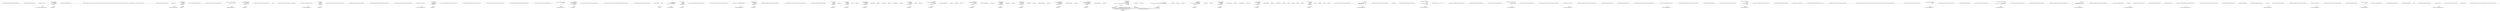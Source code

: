 digraph  {
m0_109 [cluster="CommandLine.Tests.Fakes.FakeOptionsWithSequenceWithoutRange.FakeOptionsWithSequenceWithoutRange()", file="InstanceBuilderTests.cs", label="Entry CommandLine.Tests.Fakes.FakeOptionsWithSequenceWithoutRange.FakeOptionsWithSequenceWithoutRange()", span="7-7"];
m0_41 [cluster="CommandLine.Tests.Unit.Core.InstanceBuilderTests.Parse_int_sequence()", file="InstanceBuilderTests.cs", label="Entry CommandLine.Tests.Unit.Core.InstanceBuilderTests.Parse_int_sequence()", span="94-94"];
m0_42 [cluster="CommandLine.Tests.Unit.Core.InstanceBuilderTests.Parse_int_sequence()", file="InstanceBuilderTests.cs", label="var expectedResult = new[] { 1, 20, 300, 4000 }", span="97-97"];
m0_43 [cluster="CommandLine.Tests.Unit.Core.InstanceBuilderTests.Parse_int_sequence()", file="InstanceBuilderTests.cs", label="var result = InstanceBuilder.Build(\r\n                () => new FakeOptionsWithSequence(),\r\n                new[] { ''--int-seq'', ''1'', ''20'', ''300'', ''4000'' },\r\n                StringComparer.Ordinal,\r\n                CultureInfo.InvariantCulture)", span="100-104"];
m0_44 [cluster="CommandLine.Tests.Unit.Core.InstanceBuilderTests.Parse_int_sequence()", file="InstanceBuilderTests.cs", label="Assert.True(expectedResult.SequenceEqual(result.Value.IntSequence))", span="107-107"];
m0_45 [cluster="CommandLine.Tests.Unit.Core.InstanceBuilderTests.Parse_int_sequence()", file="InstanceBuilderTests.cs", label="Exit CommandLine.Tests.Unit.Core.InstanceBuilderTests.Parse_int_sequence()", span="94-94"];
m0_136 [cluster="CommandLine.Core.InstanceBuilder.Build<T>(System.Func<T>, System.Func<System.Collections.Generic.IEnumerable<string>, System.Collections.Generic.IEnumerable<CommandLine.Core.OptionSpecification>, CommandLine.Core.StatePair<System.Collections.Generic.IEnumerable<CommandLine.Core.Token>>>, System.Collections.Generic.IEnumerable<string>, System.StringComparer, System.Globalization.CultureInfo)", file="InstanceBuilderTests.cs", label="Entry CommandLine.Core.InstanceBuilder.Build<T>(System.Func<T>, System.Func<System.Collections.Generic.IEnumerable<string>, System.Collections.Generic.IEnumerable<CommandLine.Core.OptionSpecification>, CommandLine.Core.StatePair<System.Collections.Generic.IEnumerable<CommandLine.Core.Token>>>, System.Collections.Generic.IEnumerable<string>, System.StringComparer, System.Globalization.CultureInfo)", span="33-33"];
m0_33 [cluster="CommandLine.Tests.Unit.Core.InstanceBuilderTests.Parse_negative_double_value()", file="InstanceBuilderTests.cs", label="Entry CommandLine.Tests.Unit.Core.InstanceBuilderTests.Parse_negative_double_value()", span="75-75"];
m0_34 [cluster="CommandLine.Tests.Unit.Core.InstanceBuilderTests.Parse_negative_double_value()", file="InstanceBuilderTests.cs", label="var expectedResult = -.123D", span="78-78"];
m0_35 [cluster="CommandLine.Tests.Unit.Core.InstanceBuilderTests.Parse_negative_double_value()", file="InstanceBuilderTests.cs", label="var result = InstanceBuilder.Build(\r\n                () => new FakeOptionsWithDouble(),\r\n                new[] { ''-0.123'' },\r\n                StringComparer.Ordinal,\r\n                CultureInfo.InvariantCulture)", span="81-85"];
m0_36 [cluster="CommandLine.Tests.Unit.Core.InstanceBuilderTests.Parse_negative_double_value()", file="InstanceBuilderTests.cs", label="Assert.Equal(expectedResult, result.Value.DoubleValue)", span="88-88"];
m0_37 [cluster="CommandLine.Tests.Unit.Core.InstanceBuilderTests.Parse_negative_double_value()", file="InstanceBuilderTests.cs", label="Exit CommandLine.Tests.Unit.Core.InstanceBuilderTests.Parse_negative_double_value()", span="75-75"];
m0_104 [cluster="CommandLine.Tests.Unit.Core.InstanceBuilderTests.Parse_sequence_value_without_range_constraints()", file="InstanceBuilderTests.cs", label="Entry CommandLine.Tests.Unit.Core.InstanceBuilderTests.Parse_sequence_value_without_range_constraints()", span="243-243"];
m0_105 [cluster="CommandLine.Tests.Unit.Core.InstanceBuilderTests.Parse_sequence_value_without_range_constraints()", file="InstanceBuilderTests.cs", label="var expectedResult = new FakeOptionsWithSequenceWithoutRange\r\n                {\r\n                    LongSequence = new[] { 1L, 2L, 3L, 4L, 5L, 6L }\r\n                }", span="246-249"];
m0_106 [cluster="CommandLine.Tests.Unit.Core.InstanceBuilderTests.Parse_sequence_value_without_range_constraints()", file="InstanceBuilderTests.cs", label="var result = InstanceBuilder.Build(\r\n                () => new FakeOptionsWithSequenceWithoutRange(),\r\n                new[] { ''1'', ''2'', ''3'', ''4'', ''5'', ''6'' },\r\n                StringComparer.Ordinal,\r\n                CultureInfo.InvariantCulture)", span="252-256"];
m0_107 [cluster="CommandLine.Tests.Unit.Core.InstanceBuilderTests.Parse_sequence_value_without_range_constraints()", file="InstanceBuilderTests.cs", label="expectedResult.ShouldBeEquivalentTo(result.Value)", span="259-259"];
m0_108 [cluster="CommandLine.Tests.Unit.Core.InstanceBuilderTests.Parse_sequence_value_without_range_constraints()", file="InstanceBuilderTests.cs", label="Exit CommandLine.Tests.Unit.Core.InstanceBuilderTests.Parse_sequence_value_without_range_constraints()", span="243-243"];
m0_11 [cluster="Unk.True", file="InstanceBuilderTests.cs", label="Entry Unk.True", span=""];
m0_197 [cluster="CommandLine.Tests.Unit.Core.InstanceBuilderTests.Wrong_range_in_sequence_gererates_SequenceOutOfRangeError()", file="InstanceBuilderTests.cs", label="Entry CommandLine.Tests.Unit.Core.InstanceBuilderTests.Wrong_range_in_sequence_gererates_SequenceOutOfRangeError()", span="444-444"];
m0_198 [cluster="CommandLine.Tests.Unit.Core.InstanceBuilderTests.Wrong_range_in_sequence_gererates_SequenceOutOfRangeError()", file="InstanceBuilderTests.cs", label="var expectedResult = new[] { new SequenceOutOfRangeError(new NameInfo(''i'', '''')) }", span="447-447"];
m0_199 [cluster="CommandLine.Tests.Unit.Core.InstanceBuilderTests.Wrong_range_in_sequence_gererates_SequenceOutOfRangeError()", file="InstanceBuilderTests.cs", label="var result = InstanceBuilder.Build(\r\n                () => new FakeOptions(),\r\n                new [] { ''-i'', ''10'' },\r\n                StringComparer.Ordinal,\r\n                CultureInfo.InvariantCulture)", span="450-454"];
m0_200 [cluster="CommandLine.Tests.Unit.Core.InstanceBuilderTests.Wrong_range_in_sequence_gererates_SequenceOutOfRangeError()", file="InstanceBuilderTests.cs", label="Assert.True(expectedResult.SequenceEqual(result.Errors))", span="457-457"];
m0_201 [cluster="CommandLine.Tests.Unit.Core.InstanceBuilderTests.Wrong_range_in_sequence_gererates_SequenceOutOfRangeError()", file="InstanceBuilderTests.cs", label="Exit CommandLine.Tests.Unit.Core.InstanceBuilderTests.Wrong_range_in_sequence_gererates_SequenceOutOfRangeError()", span="444-444"];
m0_184 [cluster="CommandLine.MissingRequiredOptionError.MissingRequiredOptionError(CommandLine.NameInfo)", file="InstanceBuilderTests.cs", label="Entry CommandLine.MissingRequiredOptionError.MissingRequiredOptionError(CommandLine.NameInfo)", span="283-283"];
m0_74 [cluster="CommandLine.Tests.Fakes.FakeOptionsWithSequenceAndOnlyMaxConstraint.FakeOptionsWithSequenceAndOnlyMaxConstraint()", file="InstanceBuilderTests.cs", label="Entry CommandLine.Tests.Fakes.FakeOptionsWithSequenceAndOnlyMaxConstraint.FakeOptionsWithSequenceAndOnlyMaxConstraint()", span="7-7"];
m0_206 [cluster="CommandLine.Tests.Unit.Core.InstanceBuilderTests.Parse_unknown_long_option_gererates_UnknownOptionError()", file="InstanceBuilderTests.cs", label="Entry CommandLine.Tests.Unit.Core.InstanceBuilderTests.Parse_unknown_long_option_gererates_UnknownOptionError()", span="463-463"];
m0_207 [cluster="CommandLine.Tests.Unit.Core.InstanceBuilderTests.Parse_unknown_long_option_gererates_UnknownOptionError()", file="InstanceBuilderTests.cs", label="var expectedResult = new[] { new UnknownOptionError(''xyz'') }", span="466-466"];
m0_208 [cluster="CommandLine.Tests.Unit.Core.InstanceBuilderTests.Parse_unknown_long_option_gererates_UnknownOptionError()", file="InstanceBuilderTests.cs", label="var result = InstanceBuilder.Build(\r\n                () => new FakeOptions(),\r\n                new[] { ''--stringvalue'', ''abc'', ''--xyz'' },\r\n                StringComparer.Ordinal,\r\n                CultureInfo.InvariantCulture)", span="469-473"];
m0_209 [cluster="CommandLine.Tests.Unit.Core.InstanceBuilderTests.Parse_unknown_long_option_gererates_UnknownOptionError()", file="InstanceBuilderTests.cs", label="Assert.True(expectedResult.SequenceEqual(result.Errors))", span="476-476"];
m0_210 [cluster="CommandLine.Tests.Unit.Core.InstanceBuilderTests.Parse_unknown_long_option_gererates_UnknownOptionError()", file="InstanceBuilderTests.cs", label="Exit CommandLine.Tests.Unit.Core.InstanceBuilderTests.Parse_unknown_long_option_gererates_UnknownOptionError()", span="463-463"];
m0_67 [cluster="CommandLine.Tests.Unit.Core.InstanceBuilderTests.Parse_string_sequence_with_only_max_constraint(string[], string[])", file="InstanceBuilderTests.cs", label="Entry CommandLine.Tests.Unit.Core.InstanceBuilderTests.Parse_string_sequence_with_only_max_constraint(string[], string[])", span="159-159"];
m0_70 [cluster="CommandLine.Tests.Unit.Core.InstanceBuilderTests.Parse_string_sequence_with_only_max_constraint(string[], string[])", file="InstanceBuilderTests.cs", label="Exit CommandLine.Tests.Unit.Core.InstanceBuilderTests.Parse_string_sequence_with_only_max_constraint(string[], string[])", span="159-159"];
m0_66 [cluster="CommandLine.Tests.Fakes.FakeOptionsWithSequenceAndOnlyMinConstraint.FakeOptionsWithSequenceAndOnlyMinConstraint()", file="InstanceBuilderTests.cs", label="Entry CommandLine.Tests.Fakes.FakeOptionsWithSequenceAndOnlyMinConstraint.FakeOptionsWithSequenceAndOnlyMinConstraint()", span="7-7"];
m0_171 [cluster="CommandLine.Tests.Unit.Core.InstanceBuilderTests.Two_required_options_at_the_same_set_and_both_are_true()", file="InstanceBuilderTests.cs", label="Entry CommandLine.Tests.Unit.Core.InstanceBuilderTests.Two_required_options_at_the_same_set_and_both_are_true()", span="386-386"];
m0_172 [cluster="CommandLine.Tests.Unit.Core.InstanceBuilderTests.Two_required_options_at_the_same_set_and_both_are_true()", file="InstanceBuilderTests.cs", label="var expectedResult = new FakeOptionWithRequiredAndSet {\r\n                FtpUrl = ''str1'',\r\n                WebUrl = ''str2''\r\n            }", span="388-391"];
m0_173 [cluster="CommandLine.Tests.Unit.Core.InstanceBuilderTests.Two_required_options_at_the_same_set_and_both_are_true()", file="InstanceBuilderTests.cs", label="var result = InstanceBuilder.Build(\r\n                () => new FakeOptionWithRequiredAndSet(),\r\n                new[] { ''--ftpurl'', ''str1'', ''--weburl'', ''str2'' },\r\n                StringComparer.Ordinal,\r\n                CultureInfo.InvariantCulture)", span="393-397"];
m0_174 [cluster="CommandLine.Tests.Unit.Core.InstanceBuilderTests.Two_required_options_at_the_same_set_and_both_are_true()", file="InstanceBuilderTests.cs", label="expectedResult.ShouldBeEquivalentTo(result.Value)", span="400-400"];
m0_175 [cluster="CommandLine.Tests.Unit.Core.InstanceBuilderTests.Two_required_options_at_the_same_set_and_both_are_true()", file="InstanceBuilderTests.cs", label="Exit CommandLine.Tests.Unit.Core.InstanceBuilderTests.Two_required_options_at_the_same_set_and_both_are_true()", span="386-386"];
m0_151 [cluster="CommandLine.Core.NameLookup.Contains(string, System.Collections.Generic.IEnumerable<CommandLine.Core.OptionSpecification>, System.StringComparer)", file="InstanceBuilderTests.cs", label="Entry CommandLine.Core.NameLookup.Contains(string, System.Collections.Generic.IEnumerable<CommandLine.Core.OptionSpecification>, System.StringComparer)", span="12-12"];
m0_0 [cluster="CommandLine.Tests.Unit.Core.InstanceBuilderTests.Explicit_help_request_generates_help_requested_error()", file="InstanceBuilderTests.cs", label="Entry CommandLine.Tests.Unit.Core.InstanceBuilderTests.Explicit_help_request_generates_help_requested_error()", span="15-15"];
m0_1 [cluster="CommandLine.Tests.Unit.Core.InstanceBuilderTests.Explicit_help_request_generates_help_requested_error()", file="InstanceBuilderTests.cs", label="var fakeOptions = new FakeOptions()", span="18-18"];
m0_2 [cluster="CommandLine.Tests.Unit.Core.InstanceBuilderTests.Explicit_help_request_generates_help_requested_error()", file="InstanceBuilderTests.cs", label="var expectedResult = ParserResult.Create(\r\n                ParserResultType.Options,\r\n                fakeOptions, new Error[] { new HelpRequestedError() })", span="19-21"];
m0_3 [cluster="CommandLine.Tests.Unit.Core.InstanceBuilderTests.Explicit_help_request_generates_help_requested_error()", file="InstanceBuilderTests.cs", label="var result = InstanceBuilder.Build(\r\n                () => fakeOptions,\r\n                new[] { ''--help'' },\r\n                StringComparer.Ordinal,\r\n                CultureInfo.InvariantCulture)", span="24-28"];
m0_4 [cluster="CommandLine.Tests.Unit.Core.InstanceBuilderTests.Explicit_help_request_generates_help_requested_error()", file="InstanceBuilderTests.cs", label="Assert.True(expectedResult.Equals(result))", span="31-31"];
m0_5 [cluster="CommandLine.Tests.Unit.Core.InstanceBuilderTests.Explicit_help_request_generates_help_requested_error()", file="InstanceBuilderTests.cs", label="Exit CommandLine.Tests.Unit.Core.InstanceBuilderTests.Explicit_help_request_generates_help_requested_error()", span="15-15"];
m0_188 [cluster="CommandLine.Tests.Unit.Core.InstanceBuilderTests.Omitting_required_option_gererates_MissingRequiredOptionError()", file="InstanceBuilderTests.cs", label="Entry CommandLine.Tests.Unit.Core.InstanceBuilderTests.Omitting_required_option_gererates_MissingRequiredOptionError()", span="425-425"];
m0_189 [cluster="CommandLine.Tests.Unit.Core.InstanceBuilderTests.Omitting_required_option_gererates_MissingRequiredOptionError()", file="InstanceBuilderTests.cs", label="var expectedResult = new[] { new MissingRequiredOptionError(new NameInfo('''', ''str'')) }", span="428-428"];
m0_190 [cluster="CommandLine.Tests.Unit.Core.InstanceBuilderTests.Omitting_required_option_gererates_MissingRequiredOptionError()", file="InstanceBuilderTests.cs", label="var result = InstanceBuilder.Build(\r\n                () => new FakeOptionWithRequired(),\r\n                new string[] { },\r\n                StringComparer.Ordinal,\r\n                CultureInfo.InvariantCulture)", span="431-435"];
m0_191 [cluster="CommandLine.Tests.Unit.Core.InstanceBuilderTests.Omitting_required_option_gererates_MissingRequiredOptionError()", file="InstanceBuilderTests.cs", label="Assert.True(expectedResult.SequenceEqual(result.Errors))", span="438-438"];
m0_192 [cluster="CommandLine.Tests.Unit.Core.InstanceBuilderTests.Omitting_required_option_gererates_MissingRequiredOptionError()", file="InstanceBuilderTests.cs", label="Exit CommandLine.Tests.Unit.Core.InstanceBuilderTests.Omitting_required_option_gererates_MissingRequiredOptionError()", span="425-425"];
m0_8 [cluster="CommandLine.ParserResult.Create<T>(CommandLine.ParserResultType, T, System.Collections.Generic.IEnumerable<CommandLine.Error>)", file="InstanceBuilderTests.cs", label="Entry CommandLine.ParserResult.Create<T>(CommandLine.ParserResultType, T, System.Collections.Generic.IEnumerable<CommandLine.Error>)", span="103-103"];
m0_202 [cluster="CommandLine.SequenceOutOfRangeError.SequenceOutOfRangeError(CommandLine.NameInfo)", file="InstanceBuilderTests.cs", label="Entry CommandLine.SequenceOutOfRangeError.SequenceOutOfRangeError(CommandLine.NameInfo)", span="316-316"];
m0_228 [cluster="lambda expression", file="InstanceBuilderTests.cs", label="Entry lambda expression", span="508-508"];
m0_13 [cluster="lambda expression", file="InstanceBuilderTests.cs", label=fakeOptions, span="25-25"];
m0_12 [cluster="lambda expression", file="InstanceBuilderTests.cs", label="Entry lambda expression", span="25-25"];
m0_14 [cluster="lambda expression", file="InstanceBuilderTests.cs", label="Exit lambda expression", span="25-25"];
m0_21 [cluster="lambda expression", file="InstanceBuilderTests.cs", label="Entry lambda expression", span="44-44"];
m0_22 [cluster="lambda expression", file="InstanceBuilderTests.cs", label="new FakeOptions()", span="44-44"];
m0_23 [cluster="lambda expression", file="InstanceBuilderTests.cs", label="Exit lambda expression", span="44-44"];
m0_29 [cluster="lambda expression", file="InstanceBuilderTests.cs", label="Entry lambda expression", span="63-63"];
m0_30 [cluster="lambda expression", file="InstanceBuilderTests.cs", label="new FakeOptionsWithDouble()", span="63-63"];
m0_31 [cluster="lambda expression", file="InstanceBuilderTests.cs", label="Exit lambda expression", span="63-63"];
m0_38 [cluster="lambda expression", file="InstanceBuilderTests.cs", label="Entry lambda expression", span="82-82"];
m0_39 [cluster="lambda expression", file="InstanceBuilderTests.cs", label="new FakeOptionsWithDouble()", span="82-82"];
m0_40 [cluster="lambda expression", file="InstanceBuilderTests.cs", label="Exit lambda expression", span="82-82"];
m0_47 [cluster="lambda expression", file="InstanceBuilderTests.cs", label="Entry lambda expression", span="101-101"];
m0_48 [cluster="lambda expression", file="InstanceBuilderTests.cs", label="new FakeOptionsWithSequence()", span="101-101"];
m0_49 [cluster="lambda expression", file="InstanceBuilderTests.cs", label="Exit lambda expression", span="101-101"];
m0_56 [cluster="lambda expression", file="InstanceBuilderTests.cs", label="Entry lambda expression", span="120-120"];
m0_57 [cluster="lambda expression", file="InstanceBuilderTests.cs", label="new FakeOptions()", span="120-120"];
m0_58 [cluster="lambda expression", file="InstanceBuilderTests.cs", label="Exit lambda expression", span="120-120"];
m0_63 [cluster="lambda expression", file="InstanceBuilderTests.cs", label="Entry lambda expression", span="143-143"];
m0_64 [cluster="lambda expression", file="InstanceBuilderTests.cs", label="new FakeOptionsWithSequenceAndOnlyMinConstraint()", span="143-143"];
m0_65 [cluster="lambda expression", file="InstanceBuilderTests.cs", label="Exit lambda expression", span="143-143"];
m0_71 [cluster="lambda expression", file="InstanceBuilderTests.cs", label="Entry lambda expression", span="165-165"];
m0_73 [cluster="lambda expression", file="InstanceBuilderTests.cs", label="Exit lambda expression", span="165-165"];
m0_82 [cluster="lambda expression", file="InstanceBuilderTests.cs", label="Entry lambda expression", span="184-184"];
m0_83 [cluster="lambda expression", file="InstanceBuilderTests.cs", label="new FakeOptionsWithSequenceAndOnlyMinConstraint()", span="184-184"];
m0_84 [cluster="lambda expression", file="InstanceBuilderTests.cs", label="Exit lambda expression", span="184-184"];
m0_92 [cluster="lambda expression", file="InstanceBuilderTests.cs", label="Entry lambda expression", span="206-206"];
m0_93 [cluster="lambda expression", file="InstanceBuilderTests.cs", label="new FakeOptionsWithEnum()", span="206-206"];
m0_94 [cluster="lambda expression", file="InstanceBuilderTests.cs", label="Exit lambda expression", span="206-206"];
m0_101 [cluster="lambda expression", file="InstanceBuilderTests.cs", label="Entry lambda expression", span="231-231"];
m0_102 [cluster="lambda expression", file="InstanceBuilderTests.cs", label="new FakeOptionsWithValues()", span="231-231"];
m0_103 [cluster="lambda expression", file="InstanceBuilderTests.cs", label="Exit lambda expression", span="231-231"];
m0_110 [cluster="lambda expression", file="InstanceBuilderTests.cs", label="Entry lambda expression", span="253-253"];
m0_111 [cluster="lambda expression", file="InstanceBuilderTests.cs", label="new FakeOptionsWithSequenceWithoutRange()", span="253-253"];
m0_112 [cluster="lambda expression", file="InstanceBuilderTests.cs", label="Exit lambda expression", span="253-253"];
m0_119 [cluster="lambda expression", file="InstanceBuilderTests.cs", label="Entry lambda expression", span="276-276"];
m0_120 [cluster="lambda expression", file="InstanceBuilderTests.cs", label="new FakeOptionsWithSequenceAndSeparator()", span="276-276"];
m0_121 [cluster="lambda expression", file="InstanceBuilderTests.cs", label="Exit lambda expression", span="276-276"];
m0_127 [cluster="lambda expression", file="InstanceBuilderTests.cs", label="Entry lambda expression", span="299-299"];
m0_128 [cluster="lambda expression", file="InstanceBuilderTests.cs", label="new FakeOptionsWithSequenceAndSeparator()", span="299-299"];
m0_129 [cluster="lambda expression", file="InstanceBuilderTests.cs", label="Exit lambda expression", span="299-299"];
m0_137 [cluster="lambda expression", file="InstanceBuilderTests.cs", label="Entry lambda expression", span="328-328"];
m0_140 [cluster="lambda expression", file="InstanceBuilderTests.cs", label="Entry lambda expression", span="329-331"];
m0_138 [cluster="lambda expression", file="InstanceBuilderTests.cs", label="new FakeOptionsWithValues()", span="328-328"];
m0_139 [cluster="lambda expression", file="InstanceBuilderTests.cs", label="Exit lambda expression", span="328-328"];
m0_141 [cluster="lambda expression", file="InstanceBuilderTests.cs", label="Tokenizer.PreprocessDashDash(a,\r\n                        args => Tokenizer.Tokenize(args, name => NameLookup.Contains(name, optionSpecs, StringComparer.Ordinal)))", span="330-331"];
m0_145 [cluster="lambda expression", file="InstanceBuilderTests.cs", label="Tokenizer.Tokenize(args, name => NameLookup.Contains(name, optionSpecs, StringComparer.Ordinal))", span="331-331"];
m0_149 [cluster="lambda expression", file="InstanceBuilderTests.cs", label="NameLookup.Contains(name, optionSpecs, StringComparer.Ordinal)", span="331-331"];
m0_142 [cluster="lambda expression", file="InstanceBuilderTests.cs", label="Exit lambda expression", span="329-331"];
m0_144 [cluster="lambda expression", file="InstanceBuilderTests.cs", label="Entry lambda expression", span="331-331"];
m0_146 [cluster="lambda expression", file="InstanceBuilderTests.cs", label="Exit lambda expression", span="331-331"];
m0_148 [cluster="lambda expression", file="InstanceBuilderTests.cs", label="Entry lambda expression", span="331-331"];
m0_150 [cluster="lambda expression", file="InstanceBuilderTests.cs", label="Exit lambda expression", span="331-331"];
m0_158 [cluster="lambda expression", file="InstanceBuilderTests.cs", label="Entry lambda expression", span="354-354"];
m0_159 [cluster="lambda expression", file="InstanceBuilderTests.cs", label="new FakeOptionsWithSets()", span="354-354"];
m0_160 [cluster="lambda expression", file="InstanceBuilderTests.cs", label="Exit lambda expression", span="354-354"];
m0_168 [cluster="lambda expression", file="InstanceBuilderTests.cs", label="Entry lambda expression", span="374-374"];
m0_169 [cluster="lambda expression", file="InstanceBuilderTests.cs", label="new FakeOptionWithRequiredAndSet()", span="374-374"];
m0_170 [cluster="lambda expression", file="InstanceBuilderTests.cs", label="Exit lambda expression", span="374-374"];
m0_176 [cluster="lambda expression", file="InstanceBuilderTests.cs", label="Entry lambda expression", span="394-394"];
m0_177 [cluster="lambda expression", file="InstanceBuilderTests.cs", label="new FakeOptionWithRequiredAndSet()", span="394-394"];
m0_178 [cluster="lambda expression", file="InstanceBuilderTests.cs", label="Exit lambda expression", span="394-394"];
m0_185 [cluster="lambda expression", file="InstanceBuilderTests.cs", label="Entry lambda expression", span="414-414"];
m0_186 [cluster="lambda expression", file="InstanceBuilderTests.cs", label="new FakeOptionWithRequiredAndSet()", span="414-414"];
m0_187 [cluster="lambda expression", file="InstanceBuilderTests.cs", label="Exit lambda expression", span="414-414"];
m0_193 [cluster="lambda expression", file="InstanceBuilderTests.cs", label="Entry lambda expression", span="432-432"];
m0_194 [cluster="lambda expression", file="InstanceBuilderTests.cs", label="new FakeOptionWithRequired()", span="432-432"];
m0_195 [cluster="lambda expression", file="InstanceBuilderTests.cs", label="Exit lambda expression", span="432-432"];
m0_203 [cluster="lambda expression", file="InstanceBuilderTests.cs", label="Entry lambda expression", span="451-451"];
m0_204 [cluster="lambda expression", file="InstanceBuilderTests.cs", label="new FakeOptions()", span="451-451"];
m0_205 [cluster="lambda expression", file="InstanceBuilderTests.cs", label="Exit lambda expression", span="451-451"];
m0_212 [cluster="lambda expression", file="InstanceBuilderTests.cs", label="Entry lambda expression", span="470-470"];
m0_213 [cluster="lambda expression", file="InstanceBuilderTests.cs", label="new FakeOptions()", span="470-470"];
m0_214 [cluster="lambda expression", file="InstanceBuilderTests.cs", label="Exit lambda expression", span="470-470"];
m0_220 [cluster="lambda expression", file="InstanceBuilderTests.cs", label="Entry lambda expression", span="489-489"];
m0_221 [cluster="lambda expression", file="InstanceBuilderTests.cs", label="new FakeOptions()", span="489-489"];
m0_222 [cluster="lambda expression", file="InstanceBuilderTests.cs", label="Exit lambda expression", span="489-489"];
m0_229 [cluster="lambda expression", file="InstanceBuilderTests.cs", label="new FakeOptions()", span="508-508"];
m0_230 [cluster="lambda expression", file="InstanceBuilderTests.cs", label="Exit lambda expression", span="508-508"];
m0_179 [cluster="CommandLine.Tests.Unit.Core.InstanceBuilderTests.Two_required_options_at_the_same_set_and_none_are_true()", file="InstanceBuilderTests.cs", label="Entry CommandLine.Tests.Unit.Core.InstanceBuilderTests.Two_required_options_at_the_same_set_and_none_are_true()", span="405-405"];
m0_180 [cluster="CommandLine.Tests.Unit.Core.InstanceBuilderTests.Two_required_options_at_the_same_set_and_none_are_true()", file="InstanceBuilderTests.cs", label="var expectedResult = new[]\r\n            {\r\n                new MissingRequiredOptionError(new NameInfo('''', ''ftpurl'')),\r\n                new MissingRequiredOptionError(new NameInfo('''', ''weburl''))\r\n            }", span="407-411"];
m0_181 [cluster="CommandLine.Tests.Unit.Core.InstanceBuilderTests.Two_required_options_at_the_same_set_and_none_are_true()", file="InstanceBuilderTests.cs", label="var result = InstanceBuilder.Build(\r\n                () => new FakeOptionWithRequiredAndSet(),\r\n                new[] {''''},\r\n                StringComparer.Ordinal,\r\n                CultureInfo.InvariantCulture)", span="413-417"];
m0_182 [cluster="CommandLine.Tests.Unit.Core.InstanceBuilderTests.Two_required_options_at_the_same_set_and_none_are_true()", file="InstanceBuilderTests.cs", label="Assert.True(expectedResult.SequenceEqual(result.Errors))", span="420-420"];
m0_183 [cluster="CommandLine.Tests.Unit.Core.InstanceBuilderTests.Two_required_options_at_the_same_set_and_none_are_true()", file="InstanceBuilderTests.cs", label="Exit CommandLine.Tests.Unit.Core.InstanceBuilderTests.Two_required_options_at_the_same_set_and_none_are_true()", span="405-405"];
m0_46 [cluster="Unk.SequenceEqual", file="InstanceBuilderTests.cs", label="Entry Unk.SequenceEqual", span=""];
m0_130 [cluster="CommandLine.Tests.Unit.Core.InstanceBuilderTests.Double_dash_force_subsequent_arguments_as_values()", file="InstanceBuilderTests.cs", label="Entry CommandLine.Tests.Unit.Core.InstanceBuilderTests.Double_dash_force_subsequent_arguments_as_values()", span="314-314"];
m0_131 [cluster="CommandLine.Tests.Unit.Core.InstanceBuilderTests.Double_dash_force_subsequent_arguments_as_values()", file="InstanceBuilderTests.cs", label="var expectedResult = new FakeOptionsWithValues\r\n                {\r\n                    StringValue = ''str1'',\r\n                    LongValue = 10L,\r\n                    StringSequence = new[] { ''-a'', ''--bee'', ''-c'' },\r\n                    IntValue = 20\r\n                }", span="317-323"];
m0_132 [cluster="CommandLine.Tests.Unit.Core.InstanceBuilderTests.Double_dash_force_subsequent_arguments_as_values()", file="InstanceBuilderTests.cs", label="var arguments = new[] { ''--stringvalue'', ''str1'', ''--'', ''10'', ''-a'', ''--bee'', ''-c'', ''20'' }", span="324-324"];
m0_134 [cluster="CommandLine.Tests.Unit.Core.InstanceBuilderTests.Double_dash_force_subsequent_arguments_as_values()", file="InstanceBuilderTests.cs", label="expectedResult.ShouldBeEquivalentTo(result.Value)", span="337-337"];
m0_133 [cluster="CommandLine.Tests.Unit.Core.InstanceBuilderTests.Double_dash_force_subsequent_arguments_as_values()", file="InstanceBuilderTests.cs", label="var result = InstanceBuilder.Build(\r\n                () => new FakeOptionsWithValues(),\r\n                (a, optionSpecs) =>\r\n                    Tokenizer.PreprocessDashDash(a,\r\n                        args => Tokenizer.Tokenize(args, name => NameLookup.Contains(name, optionSpecs, StringComparer.Ordinal))),\r\n                arguments,\r\n                StringComparer.Ordinal,\r\n                CultureInfo.InvariantCulture)", span="327-334"];
m0_135 [cluster="CommandLine.Tests.Unit.Core.InstanceBuilderTests.Double_dash_force_subsequent_arguments_as_values()", file="InstanceBuilderTests.cs", label="Exit CommandLine.Tests.Unit.Core.InstanceBuilderTests.Double_dash_force_subsequent_arguments_as_values()", span="314-314"];
m0_80 [cluster="CommandLine.MissingValueOptionError.MissingValueOptionError(CommandLine.NameInfo)", file="InstanceBuilderTests.cs", label="Entry CommandLine.MissingValueOptionError.MissingValueOptionError(CommandLine.NameInfo)", span="261-261"];
m0_113 [cluster="CommandLine.Tests.Unit.Core.InstanceBuilderTests.Parse_long_sequence_with_separator()", file="InstanceBuilderTests.cs", label="Entry CommandLine.Tests.Unit.Core.InstanceBuilderTests.Parse_long_sequence_with_separator()", span="265-265"];
m0_114 [cluster="CommandLine.Tests.Unit.Core.InstanceBuilderTests.Parse_long_sequence_with_separator()", file="InstanceBuilderTests.cs", label="var expectedResult = new FakeOptionsWithSequenceAndSeparator\r\n                {\r\n                    LongSequence = new[] { 1L, 1234L, 59678L },\r\n                    StringSequence = new string[] { }\r\n                }", span="268-272"];
m0_115 [cluster="CommandLine.Tests.Unit.Core.InstanceBuilderTests.Parse_long_sequence_with_separator()", file="InstanceBuilderTests.cs", label="var result = InstanceBuilder.Build(\r\n                () => new FakeOptionsWithSequenceAndSeparator(),\r\n                new[] { ''--long-seq'', ''1;1234;59678'' },\r\n                StringComparer.Ordinal,\r\n                CultureInfo.InvariantCulture)", span="275-279"];
m0_116 [cluster="CommandLine.Tests.Unit.Core.InstanceBuilderTests.Parse_long_sequence_with_separator()", file="InstanceBuilderTests.cs", label="expectedResult.ShouldBeEquivalentTo(result.Value)", span="282-282"];
m0_117 [cluster="CommandLine.Tests.Unit.Core.InstanceBuilderTests.Parse_long_sequence_with_separator()", file="InstanceBuilderTests.cs", label="Exit CommandLine.Tests.Unit.Core.InstanceBuilderTests.Parse_long_sequence_with_separator()", span="265-265"];
m0_223 [cluster="CommandLine.Tests.Unit.Core.InstanceBuilderTests.Parse_unknown_short_option_in_option_group_gererates_UnknownOptionError()", file="InstanceBuilderTests.cs", label="Entry CommandLine.Tests.Unit.Core.InstanceBuilderTests.Parse_unknown_short_option_in_option_group_gererates_UnknownOptionError()", span="501-501"];
m0_224 [cluster="CommandLine.Tests.Unit.Core.InstanceBuilderTests.Parse_unknown_short_option_in_option_group_gererates_UnknownOptionError()", file="InstanceBuilderTests.cs", label="var expectedResult = new[] { new UnknownOptionError(''z'') }", span="504-504"];
m0_225 [cluster="CommandLine.Tests.Unit.Core.InstanceBuilderTests.Parse_unknown_short_option_in_option_group_gererates_UnknownOptionError()", file="InstanceBuilderTests.cs", label="var result = InstanceBuilder.Build(\r\n                () => new FakeOptions(),\r\n                new[] { ''-zx'' },\r\n                StringComparer.Ordinal,\r\n                CultureInfo.InvariantCulture)", span="507-511"];
m0_226 [cluster="CommandLine.Tests.Unit.Core.InstanceBuilderTests.Parse_unknown_short_option_in_option_group_gererates_UnknownOptionError()", file="InstanceBuilderTests.cs", label="Assert.True(expectedResult.SequenceEqual(result.Errors))", span="514-514"];
m0_227 [cluster="CommandLine.Tests.Unit.Core.InstanceBuilderTests.Parse_unknown_short_option_in_option_group_gererates_UnknownOptionError()", file="InstanceBuilderTests.cs", label="Exit CommandLine.Tests.Unit.Core.InstanceBuilderTests.Parse_unknown_short_option_in_option_group_gererates_UnknownOptionError()", span="501-501"];
m0_10 [cluster="CommandLine.ParserResult<T>.Equals(CommandLine.ParserResult<T>)", file="InstanceBuilderTests.cs", label="Entry CommandLine.ParserResult<T>.Equals(CommandLine.ParserResult<T>)", span="90-90"];
m0_32 [cluster="CommandLine.Tests.Fakes.FakeOptionsWithDouble.FakeOptionsWithDouble()", file="InstanceBuilderTests.cs", label="Entry CommandLine.Tests.Fakes.FakeOptionsWithDouble.FakeOptionsWithDouble()", span="7-7"];
m0_75 [cluster="CommandLine.Tests.Unit.Core.InstanceBuilderTests.Breaking_min_constraint_in_string_sequence_gererates_MissingValueOptionError()", file="InstanceBuilderTests.cs", label="Entry CommandLine.Tests.Unit.Core.InstanceBuilderTests.Breaking_min_constraint_in_string_sequence_gererates_MissingValueOptionError()", span="177-177"];
m0_76 [cluster="CommandLine.Tests.Unit.Core.InstanceBuilderTests.Breaking_min_constraint_in_string_sequence_gererates_MissingValueOptionError()", file="InstanceBuilderTests.cs", label="var expectedResult = new[] { new MissingValueOptionError(new NameInfo(''s'', ''string-seq'')) }", span="180-180"];
m0_77 [cluster="CommandLine.Tests.Unit.Core.InstanceBuilderTests.Breaking_min_constraint_in_string_sequence_gererates_MissingValueOptionError()", file="InstanceBuilderTests.cs", label="var result = InstanceBuilder.Build(\r\n                () => new FakeOptionsWithSequenceAndOnlyMinConstraint(),\r\n                new[] { ''-s'' },\r\n                StringComparer.Ordinal,\r\n                CultureInfo.InvariantCulture)", span="183-187"];
m0_78 [cluster="CommandLine.Tests.Unit.Core.InstanceBuilderTests.Breaking_min_constraint_in_string_sequence_gererates_MissingValueOptionError()", file="InstanceBuilderTests.cs", label="Assert.True(expectedResult.SequenceEqual(result.Errors))", span="190-190"];
m0_79 [cluster="CommandLine.Tests.Unit.Core.InstanceBuilderTests.Breaking_min_constraint_in_string_sequence_gererates_MissingValueOptionError()", file="InstanceBuilderTests.cs", label="Exit CommandLine.Tests.Unit.Core.InstanceBuilderTests.Breaking_min_constraint_in_string_sequence_gererates_MissingValueOptionError()", span="177-177"];
m0_90 [cluster="CommandLine.Tests.Fakes.FakeOptionsWithEnum.FakeOptionsWithEnum()", file="InstanceBuilderTests.cs", label="Entry CommandLine.Tests.Fakes.FakeOptionsWithEnum.FakeOptionsWithEnum()", span="14-14"];
m0_95 [cluster="CommandLine.Tests.Unit.Core.InstanceBuilderTests.Parse_values_partitioned_between_sequence_and_scalar()", file="InstanceBuilderTests.cs", label="Entry CommandLine.Tests.Unit.Core.InstanceBuilderTests.Parse_values_partitioned_between_sequence_and_scalar()", span="218-218"];
m0_96 [cluster="CommandLine.Tests.Unit.Core.InstanceBuilderTests.Parse_values_partitioned_between_sequence_and_scalar()", file="InstanceBuilderTests.cs", label="var expectedResult = new FakeOptionsWithValues\r\n                {\r\n                    StringValue = string.Empty,\r\n                    LongValue = 10L,\r\n                    StringSequence = new[] { ''a'', ''b'', ''c'' },\r\n                    IntValue = 20\r\n                }", span="221-227"];
m0_97 [cluster="CommandLine.Tests.Unit.Core.InstanceBuilderTests.Parse_values_partitioned_between_sequence_and_scalar()", file="InstanceBuilderTests.cs", label="var result = InstanceBuilder.Build(\r\n                () => new FakeOptionsWithValues(),\r\n                new[] { ''10'', ''a'', ''b'', ''c'', ''20'' },\r\n                StringComparer.Ordinal,\r\n                CultureInfo.InvariantCulture)", span="230-234"];
m0_98 [cluster="CommandLine.Tests.Unit.Core.InstanceBuilderTests.Parse_values_partitioned_between_sequence_and_scalar()", file="InstanceBuilderTests.cs", label="expectedResult.ShouldBeEquivalentTo(result.Value)", span="237-237"];
m0_99 [cluster="CommandLine.Tests.Unit.Core.InstanceBuilderTests.Parse_values_partitioned_between_sequence_and_scalar()", file="InstanceBuilderTests.cs", label="Exit CommandLine.Tests.Unit.Core.InstanceBuilderTests.Parse_values_partitioned_between_sequence_and_scalar()", span="218-218"];
m0_167 [cluster="CommandLine.Tests.Fakes.FakeOptionWithRequiredAndSet.FakeOptionWithRequiredAndSet()", file="InstanceBuilderTests.cs", label="Entry CommandLine.Tests.Fakes.FakeOptionWithRequiredAndSet.FakeOptionWithRequiredAndSet()", span="2-2"];
m0_211 [cluster="CommandLine.UnknownOptionError.UnknownOptionError(string)", file="InstanceBuilderTests.cs", label="Entry CommandLine.UnknownOptionError.UnknownOptionError(string)", span="272-272"];
m0_118 [cluster="CommandLine.Tests.Fakes.FakeOptionsWithSequenceAndSeparator.FakeOptionsWithSequenceAndSeparator()", file="InstanceBuilderTests.cs", label="Entry CommandLine.Tests.Fakes.FakeOptionsWithSequenceAndSeparator.FakeOptionsWithSequenceAndSeparator()", span="7-7"];
m0_147 [cluster="CommandLine.Core.Tokenizer.Tokenize(System.Collections.Generic.IEnumerable<string>, System.Func<string, bool>)", file="InstanceBuilderTests.cs", label="Entry CommandLine.Core.Tokenizer.Tokenize(System.Collections.Generic.IEnumerable<string>, System.Func<string, bool>)", span="11-11"];
m0_143 [cluster="CommandLine.Core.Tokenizer.PreprocessDashDash(System.Collections.Generic.IEnumerable<string>, System.Func<System.Collections.Generic.IEnumerable<string>, CommandLine.Core.StatePair<System.Collections.Generic.IEnumerable<CommandLine.Core.Token>>>)", file="InstanceBuilderTests.cs", label="Entry CommandLine.Core.Tokenizer.PreprocessDashDash(System.Collections.Generic.IEnumerable<string>, System.Func<System.Collections.Generic.IEnumerable<string>, CommandLine.Core.StatePair<System.Collections.Generic.IEnumerable<CommandLine.Core.Token>>>)", span="33-33"];
m0_162 [cluster="CommandLine.Tests.Unit.Core.InstanceBuilderTests.Two_required_options_at_the_same_set_and_one_is_true()", file="InstanceBuilderTests.cs", label="Entry CommandLine.Tests.Unit.Core.InstanceBuilderTests.Two_required_options_at_the_same_set_and_one_is_true()", span="366-366"];
m0_163 [cluster="CommandLine.Tests.Unit.Core.InstanceBuilderTests.Two_required_options_at_the_same_set_and_one_is_true()", file="InstanceBuilderTests.cs", label="var expectedResult = new FakeOptionWithRequiredAndSet {\r\n                FtpUrl = ''str1'',\r\n                WebUrl = null\r\n            }", span="368-371"];
m0_164 [cluster="CommandLine.Tests.Unit.Core.InstanceBuilderTests.Two_required_options_at_the_same_set_and_one_is_true()", file="InstanceBuilderTests.cs", label="var result = InstanceBuilder.Build(\r\n                () => new FakeOptionWithRequiredAndSet(),\r\n                new[] { ''--ftpurl'', ''str1''},\r\n                StringComparer.Ordinal,\r\n                CultureInfo.InvariantCulture)", span="373-377"];
m0_165 [cluster="CommandLine.Tests.Unit.Core.InstanceBuilderTests.Two_required_options_at_the_same_set_and_one_is_true()", file="InstanceBuilderTests.cs", label="expectedResult.ShouldBeEquivalentTo(result.Value)", span="380-380"];
m0_166 [cluster="CommandLine.Tests.Unit.Core.InstanceBuilderTests.Two_required_options_at_the_same_set_and_one_is_true()", file="InstanceBuilderTests.cs", label="Exit CommandLine.Tests.Unit.Core.InstanceBuilderTests.Two_required_options_at_the_same_set_and_one_is_true()", span="366-366"];
m0_161 [cluster="CommandLine.Tests.Fakes.FakeOptionsWithSets.FakeOptionsWithSets()", file="InstanceBuilderTests.cs", label="Entry CommandLine.Tests.Fakes.FakeOptionsWithSets.FakeOptionsWithSets()", span="4-4"];
m0_122 [cluster="CommandLine.Tests.Unit.Core.InstanceBuilderTests.Parse_string_sequence_with_separator()", file="InstanceBuilderTests.cs", label="Entry CommandLine.Tests.Unit.Core.InstanceBuilderTests.Parse_string_sequence_with_separator()", span="288-288"];
m0_123 [cluster="CommandLine.Tests.Unit.Core.InstanceBuilderTests.Parse_string_sequence_with_separator()", file="InstanceBuilderTests.cs", label="var expectedResult = new FakeOptionsWithSequenceAndSeparator\r\n            {\r\n                LongSequence = new long[] {},\r\n                StringSequence = new[] { ''eml1@xyz.com'', ''test@unit.org'', ''xyz@srv.it'' }\r\n            }", span="291-295"];
m0_124 [cluster="CommandLine.Tests.Unit.Core.InstanceBuilderTests.Parse_string_sequence_with_separator()", file="InstanceBuilderTests.cs", label="var result = InstanceBuilder.Build(\r\n                () => new FakeOptionsWithSequenceAndSeparator(),\r\n                new[] { ''-s'', ''eml1@xyz.com,test@unit.org,xyz@srv.it'' },\r\n                StringComparer.Ordinal,\r\n                CultureInfo.InvariantCulture)", span="298-302"];
m0_125 [cluster="CommandLine.Tests.Unit.Core.InstanceBuilderTests.Parse_string_sequence_with_separator()", file="InstanceBuilderTests.cs", label="expectedResult.ShouldBeEquivalentTo(result.Value)", span="305-305"];
m0_126 [cluster="CommandLine.Tests.Unit.Core.InstanceBuilderTests.Parse_string_sequence_with_separator()", file="InstanceBuilderTests.cs", label="Exit CommandLine.Tests.Unit.Core.InstanceBuilderTests.Parse_string_sequence_with_separator()", span="288-288"];
m0_157 [cluster="CommandLine.MutuallyExclusiveSetError.MutuallyExclusiveSetError(CommandLine.NameInfo)", file="InstanceBuilderTests.cs", label="Entry CommandLine.MutuallyExclusiveSetError.MutuallyExclusiveSetError(CommandLine.NameInfo)", span="294-294"];
m0_152 [cluster="CommandLine.Tests.Unit.Core.InstanceBuilderTests.Parse_option_from_different_sets_gererates_MutuallyExclusiveSetError()", file="InstanceBuilderTests.cs", label="Entry CommandLine.Tests.Unit.Core.InstanceBuilderTests.Parse_option_from_different_sets_gererates_MutuallyExclusiveSetError()", span="343-343"];
m0_153 [cluster="CommandLine.Tests.Unit.Core.InstanceBuilderTests.Parse_option_from_different_sets_gererates_MutuallyExclusiveSetError()", file="InstanceBuilderTests.cs", label="var expectedResult = new[]\r\n                {\r\n                    new MutuallyExclusiveSetError(new NameInfo('''', ''weburl'')),\r\n                    new MutuallyExclusiveSetError(new NameInfo('''', ''ftpurl''))\r\n                }", span="346-350"];
m0_154 [cluster="CommandLine.Tests.Unit.Core.InstanceBuilderTests.Parse_option_from_different_sets_gererates_MutuallyExclusiveSetError()", file="InstanceBuilderTests.cs", label="var result = InstanceBuilder.Build(\r\n                () => new FakeOptionsWithSets(),\r\n                new[] { ''--weburl'', ''http://mywebsite.org/'', ''--ftpurl'', ''fpt://ftpsite.org/'' },\r\n                StringComparer.Ordinal,\r\n                CultureInfo.InvariantCulture)", span="353-357"];
m0_155 [cluster="CommandLine.Tests.Unit.Core.InstanceBuilderTests.Parse_option_from_different_sets_gererates_MutuallyExclusiveSetError()", file="InstanceBuilderTests.cs", label="Assert.True(expectedResult.SequenceEqual(result.Errors))", span="360-360"];
m0_156 [cluster="CommandLine.Tests.Unit.Core.InstanceBuilderTests.Parse_option_from_different_sets_gererates_MutuallyExclusiveSetError()", file="InstanceBuilderTests.cs", label="Exit CommandLine.Tests.Unit.Core.InstanceBuilderTests.Parse_option_from_different_sets_gererates_MutuallyExclusiveSetError()", span="343-343"];
m0_24 [cluster="CommandLine.Tests.Unit.Core.InstanceBuilderTests.Parse_double_value()", file="InstanceBuilderTests.cs", label="Entry CommandLine.Tests.Unit.Core.InstanceBuilderTests.Parse_double_value()", span="56-56"];
m0_25 [cluster="CommandLine.Tests.Unit.Core.InstanceBuilderTests.Parse_double_value()", file="InstanceBuilderTests.cs", label="var expectedResult = .123D", span="59-59"];
m0_26 [cluster="CommandLine.Tests.Unit.Core.InstanceBuilderTests.Parse_double_value()", file="InstanceBuilderTests.cs", label="var result = InstanceBuilder.Build(\r\n                () => new FakeOptionsWithDouble(),\r\n                new[] { ''0.123'' },\r\n                StringComparer.Ordinal,\r\n                CultureInfo.InvariantCulture)", span="62-66"];
m0_27 [cluster="CommandLine.Tests.Unit.Core.InstanceBuilderTests.Parse_double_value()", file="InstanceBuilderTests.cs", label="Assert.Equal(expectedResult, result.Value.DoubleValue)", span="69-69"];
m0_28 [cluster="CommandLine.Tests.Unit.Core.InstanceBuilderTests.Parse_double_value()", file="InstanceBuilderTests.cs", label="Exit CommandLine.Tests.Unit.Core.InstanceBuilderTests.Parse_double_value()", span="56-56"];
m0_196 [cluster="CommandLine.Tests.Fakes.FakeOptionWithRequired.FakeOptionWithRequired()", file="InstanceBuilderTests.cs", label="Entry CommandLine.Tests.Fakes.FakeOptionWithRequired.FakeOptionWithRequired()", span="4-4"];
m0_81 [cluster="CommandLine.NameInfo.NameInfo(string, string)", file="InstanceBuilderTests.cs", label="Entry CommandLine.NameInfo.NameInfo(string, string)", span="20-20"];
m0_59 [cluster="CommandLine.Tests.Unit.Core.InstanceBuilderTests.Parse_string_sequence_with_only_min_constraint(string[], string[])", file="InstanceBuilderTests.cs", label="Entry CommandLine.Tests.Unit.Core.InstanceBuilderTests.Parse_string_sequence_with_only_min_constraint(string[], string[])", span="137-137"];
m0_60 [cluster="CommandLine.Tests.Unit.Core.InstanceBuilderTests.Parse_string_sequence_with_only_min_constraint(string[], string[])", file="InstanceBuilderTests.cs", label="var result = InstanceBuilder.Build(\r\n                () => new FakeOptionsWithSequenceAndOnlyMinConstraint(),\r\n                arguments,\r\n                StringComparer.Ordinal,\r\n                CultureInfo.InvariantCulture)", span="142-146"];
m0_61 [cluster="CommandLine.Tests.Unit.Core.InstanceBuilderTests.Parse_string_sequence_with_only_min_constraint(string[], string[])", file="InstanceBuilderTests.cs", label="Assert.True(expected.SequenceEqual(result.Value.StringSequence))", span="149-149"];
m0_62 [cluster="CommandLine.Tests.Unit.Core.InstanceBuilderTests.Parse_string_sequence_with_only_min_constraint(string[], string[])", file="InstanceBuilderTests.cs", label="Exit CommandLine.Tests.Unit.Core.InstanceBuilderTests.Parse_string_sequence_with_only_min_constraint(string[], string[])", span="137-137"];
m0_50 [cluster="CommandLine.Tests.Fakes.FakeOptionsWithSequence.FakeOptionsWithSequence()", file="InstanceBuilderTests.cs", label="Entry CommandLine.Tests.Fakes.FakeOptionsWithSequence.FakeOptionsWithSequence()", span="7-7"];
m0_6 [cluster="CommandLine.Tests.Fakes.FakeOptions.FakeOptions()", file="InstanceBuilderTests.cs", label="Entry CommandLine.Tests.Fakes.FakeOptions.FakeOptions()", span="6-6"];
m0_15 [cluster="CommandLine.Tests.Unit.Core.InstanceBuilderTests.Parse_negative_int_value()", file="InstanceBuilderTests.cs", label="Entry CommandLine.Tests.Unit.Core.InstanceBuilderTests.Parse_negative_int_value()", span="37-37"];
m0_16 [cluster="CommandLine.Tests.Unit.Core.InstanceBuilderTests.Parse_negative_int_value()", file="InstanceBuilderTests.cs", label="var expectedResult = -123", span="40-40"];
m0_17 [cluster="CommandLine.Tests.Unit.Core.InstanceBuilderTests.Parse_negative_int_value()", file="InstanceBuilderTests.cs", label="var result = InstanceBuilder.Build(\r\n                () => new FakeOptions(),\r\n                new[] { ''-123'' },\r\n                StringComparer.Ordinal,\r\n                CultureInfo.InvariantCulture)", span="43-47"];
m0_18 [cluster="CommandLine.Tests.Unit.Core.InstanceBuilderTests.Parse_negative_int_value()", file="InstanceBuilderTests.cs", label="Assert.Equal(expectedResult, result.Value.LongValue)", span="50-50"];
m0_19 [cluster="CommandLine.Tests.Unit.Core.InstanceBuilderTests.Parse_negative_int_value()", file="InstanceBuilderTests.cs", label="Exit CommandLine.Tests.Unit.Core.InstanceBuilderTests.Parse_negative_int_value()", span="37-37"];
m0_215 [cluster="CommandLine.Tests.Unit.Core.InstanceBuilderTests.Parse_unknown_short_option_gererates_UnknownOptionError()", file="InstanceBuilderTests.cs", label="Entry CommandLine.Tests.Unit.Core.InstanceBuilderTests.Parse_unknown_short_option_gererates_UnknownOptionError()", span="482-482"];
m0_216 [cluster="CommandLine.Tests.Unit.Core.InstanceBuilderTests.Parse_unknown_short_option_gererates_UnknownOptionError()", file="InstanceBuilderTests.cs", label="var expectedResult = new[] { new UnknownOptionError(''z'') }", span="485-485"];
m0_217 [cluster="CommandLine.Tests.Unit.Core.InstanceBuilderTests.Parse_unknown_short_option_gererates_UnknownOptionError()", file="InstanceBuilderTests.cs", label="var result = InstanceBuilder.Build(\r\n                () => new FakeOptions(),\r\n                new[] { ''-z'', ''-x'' },\r\n                StringComparer.Ordinal,\r\n                CultureInfo.InvariantCulture)", span="488-492"];
m0_218 [cluster="CommandLine.Tests.Unit.Core.InstanceBuilderTests.Parse_unknown_short_option_gererates_UnknownOptionError()", file="InstanceBuilderTests.cs", label="Assert.True(expectedResult.SequenceEqual(result.Errors))", span="495-495"];
m0_219 [cluster="CommandLine.Tests.Unit.Core.InstanceBuilderTests.Parse_unknown_short_option_gererates_UnknownOptionError()", file="InstanceBuilderTests.cs", label="Exit CommandLine.Tests.Unit.Core.InstanceBuilderTests.Parse_unknown_short_option_gererates_UnknownOptionError()", span="482-482"];
m0_85 [cluster="CommandLine.Tests.Unit.Core.InstanceBuilderTests.Parse_enum_value()", file="InstanceBuilderTests.cs", label="Entry CommandLine.Tests.Unit.Core.InstanceBuilderTests.Parse_enum_value()", span="196-196"];
m0_86 [cluster="CommandLine.Tests.Unit.Core.InstanceBuilderTests.Parse_enum_value()", file="InstanceBuilderTests.cs", label="var expectedResult = new FakeOptionsWithEnum\r\n                {\r\n                    Colors = Colors.Green\r\n                }", span="199-202"];
m0_87 [cluster="CommandLine.Tests.Unit.Core.InstanceBuilderTests.Parse_enum_value()", file="InstanceBuilderTests.cs", label="var result = InstanceBuilder.Build(\r\n                () => new FakeOptionsWithEnum(),\r\n                new[] { ''--colors'', ''Green'' },\r\n                StringComparer.Ordinal,\r\n                CultureInfo.InvariantCulture)", span="205-209"];
m0_88 [cluster="CommandLine.Tests.Unit.Core.InstanceBuilderTests.Parse_enum_value()", file="InstanceBuilderTests.cs", label="expectedResult.ShouldBeEquivalentTo(result.Value)", span="212-212"];
m0_89 [cluster="CommandLine.Tests.Unit.Core.InstanceBuilderTests.Parse_enum_value()", file="InstanceBuilderTests.cs", label="Exit CommandLine.Tests.Unit.Core.InstanceBuilderTests.Parse_enum_value()", span="196-196"];
m0_100 [cluster="CommandLine.Tests.Fakes.FakeOptionsWithValues.FakeOptionsWithValues()", file="InstanceBuilderTests.cs", label="Entry CommandLine.Tests.Fakes.FakeOptionsWithValues.FakeOptionsWithValues()", span="6-6"];
m0_7 [cluster="CommandLine.HelpRequestedError.HelpRequestedError()", file="InstanceBuilderTests.cs", label="Entry CommandLine.HelpRequestedError.HelpRequestedError()", span="338-338"];
m0_20 [cluster="Unk.Equal", file="InstanceBuilderTests.cs", label="Entry Unk.Equal", span=""];
m0_51 [cluster="CommandLine.Tests.Unit.Core.InstanceBuilderTests.Parse_int_sequence_with_range()", file="InstanceBuilderTests.cs", label="Entry CommandLine.Tests.Unit.Core.InstanceBuilderTests.Parse_int_sequence_with_range()", span="113-113"];
m0_52 [cluster="CommandLine.Tests.Unit.Core.InstanceBuilderTests.Parse_int_sequence_with_range()", file="InstanceBuilderTests.cs", label="var expectedResult = new[] { 10, 20, 30, 40 }", span="116-116"];
m0_53 [cluster="CommandLine.Tests.Unit.Core.InstanceBuilderTests.Parse_int_sequence_with_range()", file="InstanceBuilderTests.cs", label="var result = InstanceBuilder.Build(\r\n                () => new FakeOptions(),\r\n                new[] { ''-i'', ''10'', ''20'', ''30'', ''40'' },\r\n                StringComparer.Ordinal,\r\n                CultureInfo.InvariantCulture)", span="119-123"];
m0_54 [cluster="CommandLine.Tests.Unit.Core.InstanceBuilderTests.Parse_int_sequence_with_range()", file="InstanceBuilderTests.cs", label="Assert.True(expectedResult.SequenceEqual(result.Value.IntSequence))", span="126-126"];
m0_55 [cluster="CommandLine.Tests.Unit.Core.InstanceBuilderTests.Parse_int_sequence_with_range()", file="InstanceBuilderTests.cs", label="Exit CommandLine.Tests.Unit.Core.InstanceBuilderTests.Parse_int_sequence_with_range()", span="113-113"];
m0_91 [cluster="Unk.ShouldBeEquivalentTo", file="InstanceBuilderTests.cs", label="Entry Unk.ShouldBeEquivalentTo", span=""];
m0_9 [cluster="CommandLine.Core.InstanceBuilder.Build<T>(System.Func<T>, System.Collections.Generic.IEnumerable<string>, System.StringComparer, System.Globalization.CultureInfo)", file="InstanceBuilderTests.cs", label="Entry CommandLine.Core.InstanceBuilder.Build<T>(System.Func<T>, System.Collections.Generic.IEnumerable<string>, System.StringComparer, System.Globalization.CultureInfo)", span="12-12"];
m0_231 [file="InstanceBuilderTests.cs", label=fakeOptions, span=""];
m0_232 [file="InstanceBuilderTests.cs", label="System.Collections.Generic.IEnumerable<CommandLine.Core.OptionSpecification>", span=""];
m0_42 -> m0_44  [color=darkseagreen4, key=1, label=expectedResult, style=dashed];
m0_43 -> m0_47  [color=darkseagreen4, key=1, label="lambda expression", style=dashed];
m0_34 -> m0_36  [color=darkseagreen4, key=1, label=expectedResult, style=dashed];
m0_35 -> m0_38  [color=darkseagreen4, key=1, label="lambda expression", style=dashed];
m0_105 -> m0_107  [color=darkseagreen4, key=1, label=expectedResult, style=dashed];
m0_106 -> m0_110  [color=darkseagreen4, key=1, label="lambda expression", style=dashed];
m0_198 -> m0_200  [color=darkseagreen4, key=1, label=expectedResult, style=dashed];
m0_199 -> m0_203  [color=darkseagreen4, key=1, label="lambda expression", style=dashed];
m0_207 -> m0_209  [color=darkseagreen4, key=1, label=expectedResult, style=dashed];
m0_208 -> m0_212  [color=darkseagreen4, key=1, label="lambda expression", style=dashed];
m0_172 -> m0_174  [color=darkseagreen4, key=1, label=expectedResult, style=dashed];
m0_173 -> m0_176  [color=darkseagreen4, key=1, label="lambda expression", style=dashed];
m0_1 -> m0_13  [color=darkseagreen4, key=1, label=fakeOptions, style=dashed];
m0_2 -> m0_4  [color=darkseagreen4, key=1, label=expectedResult, style=dashed];
m0_3 -> m0_12  [color=darkseagreen4, key=1, label="lambda expression", style=dashed];
m0_189 -> m0_191  [color=darkseagreen4, key=1, label=expectedResult, style=dashed];
m0_190 -> m0_193  [color=darkseagreen4, key=1, label="lambda expression", style=dashed];
m0_140 -> m0_145  [color=darkseagreen4, key=1, label="System.Collections.Generic.IEnumerable<CommandLine.Core.OptionSpecification>", style=dashed];
m0_140 -> m0_149  [color=darkseagreen4, key=1, label="System.Collections.Generic.IEnumerable<CommandLine.Core.OptionSpecification>", style=dashed];
m0_141 -> m0_144  [color=darkseagreen4, key=1, label="lambda expression", style=dashed];
m0_145 -> m0_148  [color=darkseagreen4, key=1, label="lambda expression", style=dashed];
m0_180 -> m0_182  [color=darkseagreen4, key=1, label=expectedResult, style=dashed];
m0_181 -> m0_185  [color=darkseagreen4, key=1, label="lambda expression", style=dashed];
m0_131 -> m0_134  [color=darkseagreen4, key=1, label=expectedResult, style=dashed];
m0_133 -> m0_137  [color=darkseagreen4, key=1, label="lambda expression", style=dashed];
m0_133 -> m0_140  [color=darkseagreen4, key=1, label="lambda expression", style=dashed];
m0_114 -> m0_116  [color=darkseagreen4, key=1, label=expectedResult, style=dashed];
m0_115 -> m0_119  [color=darkseagreen4, key=1, label="lambda expression", style=dashed];
m0_224 -> m0_226  [color=darkseagreen4, key=1, label=expectedResult, style=dashed];
m0_225 -> m0_228  [color=darkseagreen4, key=1, label="lambda expression", style=dashed];
m0_76 -> m0_78  [color=darkseagreen4, key=1, label=expectedResult, style=dashed];
m0_77 -> m0_82  [color=darkseagreen4, key=1, label="lambda expression", style=dashed];
m0_96 -> m0_98  [color=darkseagreen4, key=1, label=expectedResult, style=dashed];
m0_97 -> m0_101  [color=darkseagreen4, key=1, label="lambda expression", style=dashed];
m0_163 -> m0_165  [color=darkseagreen4, key=1, label=expectedResult, style=dashed];
m0_164 -> m0_168  [color=darkseagreen4, key=1, label="lambda expression", style=dashed];
m0_123 -> m0_125  [color=darkseagreen4, key=1, label=expectedResult, style=dashed];
m0_124 -> m0_127  [color=darkseagreen4, key=1, label="lambda expression", style=dashed];
m0_153 -> m0_155  [color=darkseagreen4, key=1, label=expectedResult, style=dashed];
m0_154 -> m0_158  [color=darkseagreen4, key=1, label="lambda expression", style=dashed];
m0_25 -> m0_27  [color=darkseagreen4, key=1, label=expectedResult, style=dashed];
m0_26 -> m0_29  [color=darkseagreen4, key=1, label="lambda expression", style=dashed];
m0_59 -> m0_61  [color=darkseagreen4, key=1, label="string[]", style=dashed];
m0_60 -> m0_63  [color=darkseagreen4, key=1, label="lambda expression", style=dashed];
m0_16 -> m0_18  [color=darkseagreen4, key=1, label=expectedResult, style=dashed];
m0_17 -> m0_21  [color=darkseagreen4, key=1, label="lambda expression", style=dashed];
m0_216 -> m0_218  [color=darkseagreen4, key=1, label=expectedResult, style=dashed];
m0_217 -> m0_220  [color=darkseagreen4, key=1, label="lambda expression", style=dashed];
m0_86 -> m0_88  [color=darkseagreen4, key=1, label=expectedResult, style=dashed];
m0_87 -> m0_92  [color=darkseagreen4, key=1, label="lambda expression", style=dashed];
m0_52 -> m0_54  [color=darkseagreen4, key=1, label=expectedResult, style=dashed];
m0_53 -> m0_56  [color=darkseagreen4, key=1, label="lambda expression", style=dashed];
m0_231 -> m0_13  [color=darkseagreen4, key=1, label=fakeOptions, style=dashed];
m0_232 -> m0_145  [color=darkseagreen4, key=1, label="System.Collections.Generic.IEnumerable<CommandLine.Core.OptionSpecification>", style=dashed];
m0_232 -> m0_149  [color=darkseagreen4, key=1, label="System.Collections.Generic.IEnumerable<CommandLine.Core.OptionSpecification>", style=dashed];
}
